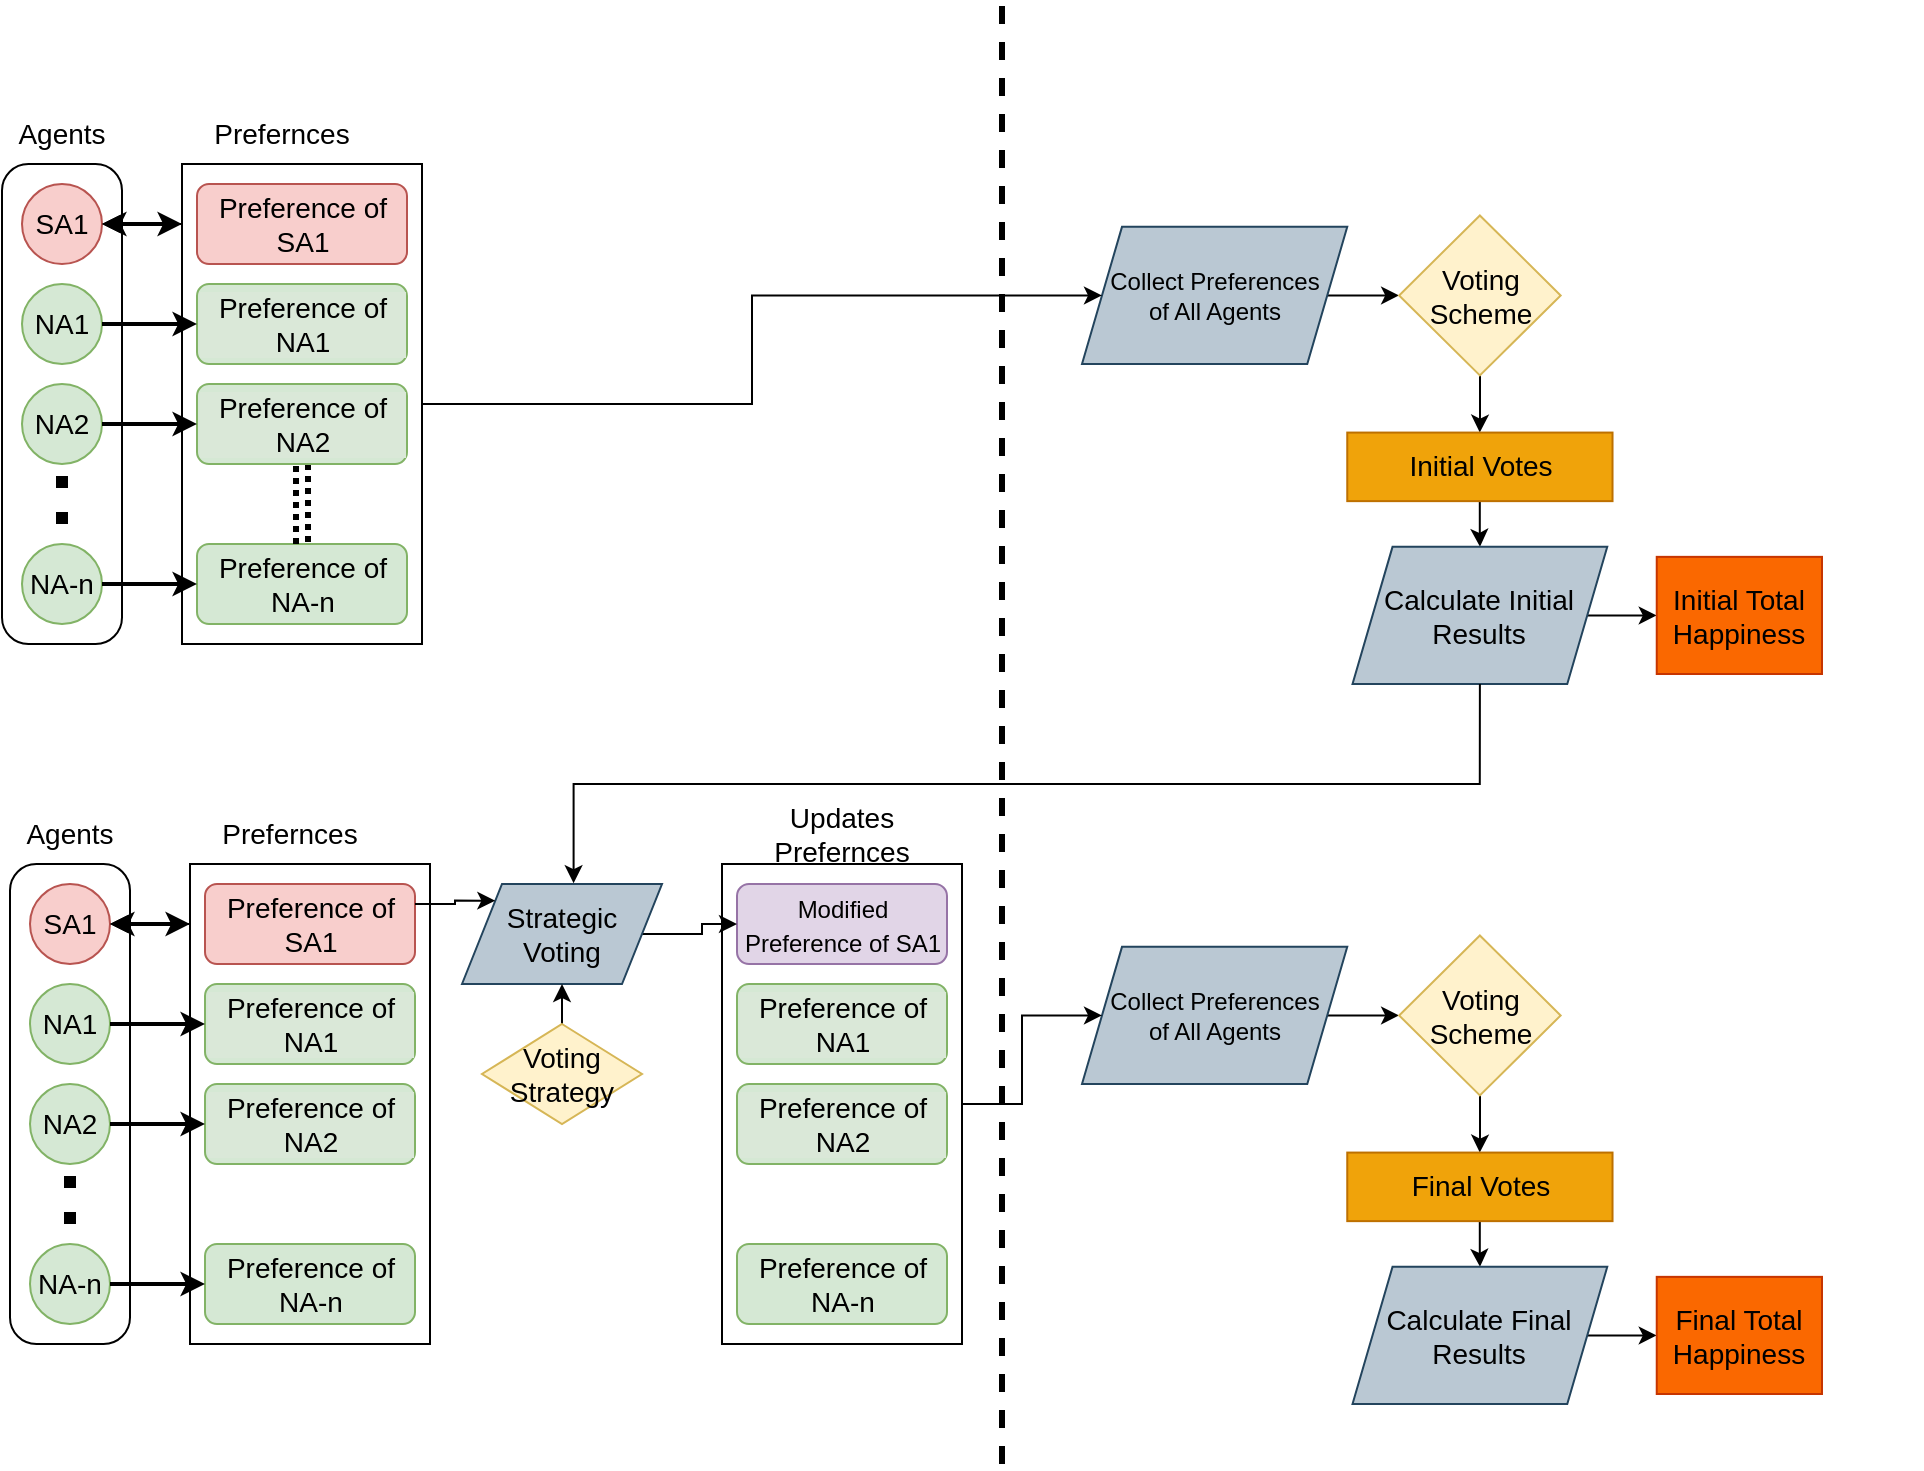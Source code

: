 <mxfile version="24.0.7" type="device">
  <diagram id="C5RBs43oDa-KdzZeNtuy" name="Page-1">
    <mxGraphModel dx="1192" dy="929" grid="1" gridSize="10" guides="1" tooltips="1" connect="1" arrows="1" fold="1" page="1" pageScale="1" pageWidth="827" pageHeight="1169" math="0" shadow="0">
      <root>
        <mxCell id="WIyWlLk6GJQsqaUBKTNV-0" />
        <mxCell id="WIyWlLk6GJQsqaUBKTNV-1" parent="WIyWlLk6GJQsqaUBKTNV-0" />
        <mxCell id="gv6H3Rjc2FnPoGJvlaB8-11" value="" style="group;fontSize=14;" vertex="1" connectable="0" parent="WIyWlLk6GJQsqaUBKTNV-1">
          <mxGeometry x="740" y="340" width="420" height="240" as="geometry" />
        </mxCell>
        <mxCell id="gv6H3Rjc2FnPoGJvlaB8-4" value="" style="edgeStyle=orthogonalEdgeStyle;rounded=0;orthogonalLoop=1;jettySize=auto;html=1;fontSize=14;" edge="1" parent="gv6H3Rjc2FnPoGJvlaB8-11" source="gv6H3Rjc2FnPoGJvlaB8-2" target="gv6H3Rjc2FnPoGJvlaB8-3">
          <mxGeometry relative="1" as="geometry" />
        </mxCell>
        <mxCell id="gv6H3Rjc2FnPoGJvlaB8-2" value="&lt;font style=&quot;font-size: 12px;&quot;&gt;Collect Preferences&lt;/font&gt;&lt;div style=&quot;font-size: 12px;&quot;&gt;&lt;font style=&quot;font-size: 12px;&quot;&gt;of All Agents&lt;/font&gt;&lt;/div&gt;" style="shape=parallelogram;perimeter=parallelogramPerimeter;html=1;fixedSize=1;fontSize=12;fillColor=#bac8d3;strokeColor=#23445d;whiteSpace=wrap;" vertex="1" parent="gv6H3Rjc2FnPoGJvlaB8-11">
          <mxGeometry y="11.429" width="132.632" height="68.571" as="geometry" />
        </mxCell>
        <mxCell id="gv6H3Rjc2FnPoGJvlaB8-6" value="" style="edgeStyle=orthogonalEdgeStyle;rounded=0;orthogonalLoop=1;jettySize=auto;html=1;fontSize=14;" edge="1" parent="gv6H3Rjc2FnPoGJvlaB8-11" source="gv6H3Rjc2FnPoGJvlaB8-3" target="gv6H3Rjc2FnPoGJvlaB8-5">
          <mxGeometry relative="1" as="geometry" />
        </mxCell>
        <mxCell id="gv6H3Rjc2FnPoGJvlaB8-3" value="&lt;font style=&quot;font-size: 14px;&quot;&gt;Voting Scheme&lt;/font&gt;" style="rhombus;whiteSpace=wrap;html=1;fontSize=14;fillColor=#fff2cc;strokeColor=#d6b656;" vertex="1" parent="gv6H3Rjc2FnPoGJvlaB8-11">
          <mxGeometry x="158.55" y="5.71" width="80.79" height="80" as="geometry" />
        </mxCell>
        <mxCell id="gv6H3Rjc2FnPoGJvlaB8-8" value="" style="edgeStyle=orthogonalEdgeStyle;rounded=0;orthogonalLoop=1;jettySize=auto;html=1;fontSize=14;" edge="1" parent="gv6H3Rjc2FnPoGJvlaB8-11" source="gv6H3Rjc2FnPoGJvlaB8-5" target="gv6H3Rjc2FnPoGJvlaB8-7">
          <mxGeometry relative="1" as="geometry" />
        </mxCell>
        <mxCell id="gv6H3Rjc2FnPoGJvlaB8-5" value="&lt;font style=&quot;font-size: 14px;&quot;&gt;Initial Votes&lt;/font&gt;" style="whiteSpace=wrap;html=1;fontSize=14;fillColor=#f0a30a;strokeColor=#BD7000;fontColor=#000000;" vertex="1" parent="gv6H3Rjc2FnPoGJvlaB8-11">
          <mxGeometry x="132.632" y="114.286" width="132.632" height="34.286" as="geometry" />
        </mxCell>
        <mxCell id="gv6H3Rjc2FnPoGJvlaB8-10" value="" style="edgeStyle=orthogonalEdgeStyle;rounded=0;orthogonalLoop=1;jettySize=auto;html=1;fontSize=14;" edge="1" parent="gv6H3Rjc2FnPoGJvlaB8-11" source="gv6H3Rjc2FnPoGJvlaB8-7" target="gv6H3Rjc2FnPoGJvlaB8-9">
          <mxGeometry relative="1" as="geometry" />
        </mxCell>
        <mxCell id="gv6H3Rjc2FnPoGJvlaB8-7" value="&lt;font style=&quot;font-size: 14px;&quot;&gt;Calculate Initial Results&lt;/font&gt;" style="shape=parallelogram;perimeter=parallelogramPerimeter;whiteSpace=wrap;html=1;fixedSize=1;fontSize=14;fillColor=#bac8d3;strokeColor=#23445d;" vertex="1" parent="gv6H3Rjc2FnPoGJvlaB8-11">
          <mxGeometry x="135.26" y="171.43" width="127.37" height="68.57" as="geometry" />
        </mxCell>
        <mxCell id="gv6H3Rjc2FnPoGJvlaB8-9" value="&lt;font style=&quot;font-size: 14px;&quot;&gt;Initial Total Happiness&lt;/font&gt;" style="whiteSpace=wrap;html=1;fontSize=14;fillColor=#fa6800;fontColor=#000000;strokeColor=#C73500;" vertex="1" parent="gv6H3Rjc2FnPoGJvlaB8-11">
          <mxGeometry x="287.37" y="176.43" width="82.63" height="58.57" as="geometry" />
        </mxCell>
        <mxCell id="gv6H3Rjc2FnPoGJvlaB8-17" value="" style="rounded=1;whiteSpace=wrap;html=1;fontSize=14;arcSize=22;" vertex="1" parent="WIyWlLk6GJQsqaUBKTNV-1">
          <mxGeometry x="200" y="320" width="60" height="240" as="geometry" />
        </mxCell>
        <mxCell id="gv6H3Rjc2FnPoGJvlaB8-12" value="NA1" style="ellipse;whiteSpace=wrap;html=1;aspect=fixed;fillColor=#d5e8d4;strokeColor=#82b366;fontSize=14;" vertex="1" parent="WIyWlLk6GJQsqaUBKTNV-1">
          <mxGeometry x="210" y="380" width="40" height="40" as="geometry" />
        </mxCell>
        <mxCell id="gv6H3Rjc2FnPoGJvlaB8-13" value="NA2" style="ellipse;whiteSpace=wrap;html=1;aspect=fixed;fillColor=#d5e8d4;strokeColor=#82b366;fontSize=14;" vertex="1" parent="WIyWlLk6GJQsqaUBKTNV-1">
          <mxGeometry x="210" y="430" width="40" height="40" as="geometry" />
        </mxCell>
        <mxCell id="gv6H3Rjc2FnPoGJvlaB8-14" value="NA-n" style="ellipse;whiteSpace=wrap;html=1;aspect=fixed;fillColor=#d5e8d4;strokeColor=#82b366;fontSize=14;" vertex="1" parent="WIyWlLk6GJQsqaUBKTNV-1">
          <mxGeometry x="210" y="510" width="40" height="40" as="geometry" />
        </mxCell>
        <mxCell id="gv6H3Rjc2FnPoGJvlaB8-15" value="" style="endArrow=none;dashed=1;html=1;rounded=0;entryX=0.5;entryY=1;entryDx=0;entryDy=0;strokeWidth=6;dashPattern=1 2;fontSize=14;" edge="1" parent="WIyWlLk6GJQsqaUBKTNV-1" target="gv6H3Rjc2FnPoGJvlaB8-13">
          <mxGeometry width="50" height="50" relative="1" as="geometry">
            <mxPoint x="230" y="500" as="sourcePoint" />
            <mxPoint x="470" y="450" as="targetPoint" />
          </mxGeometry>
        </mxCell>
        <mxCell id="gv6H3Rjc2FnPoGJvlaB8-16" value="SA1" style="ellipse;whiteSpace=wrap;html=1;aspect=fixed;fillColor=#f8cecc;strokeColor=#b85450;fontSize=14;" vertex="1" parent="WIyWlLk6GJQsqaUBKTNV-1">
          <mxGeometry x="210" y="330" width="40" height="40" as="geometry" />
        </mxCell>
        <mxCell id="gv6H3Rjc2FnPoGJvlaB8-32" value="" style="edgeStyle=orthogonalEdgeStyle;rounded=0;orthogonalLoop=1;jettySize=auto;html=1;" edge="1" parent="WIyWlLk6GJQsqaUBKTNV-1" source="gv6H3Rjc2FnPoGJvlaB8-21" target="gv6H3Rjc2FnPoGJvlaB8-16">
          <mxGeometry relative="1" as="geometry" />
        </mxCell>
        <mxCell id="gv6H3Rjc2FnPoGJvlaB8-28" value="" style="edgeStyle=orthogonalEdgeStyle;rounded=0;orthogonalLoop=1;jettySize=auto;html=1;dashed=1;shape=link;dashPattern=1 1;strokeWidth=3;fontSize=14;" edge="1" parent="WIyWlLk6GJQsqaUBKTNV-1" target="gv6H3Rjc2FnPoGJvlaB8-24">
          <mxGeometry relative="1" as="geometry">
            <mxPoint x="360" y="470" as="sourcePoint" />
          </mxGeometry>
        </mxCell>
        <mxCell id="gv6H3Rjc2FnPoGJvlaB8-38" value="" style="group" vertex="1" connectable="0" parent="WIyWlLk6GJQsqaUBKTNV-1">
          <mxGeometry x="290" y="320" width="120" height="240" as="geometry" />
        </mxCell>
        <mxCell id="gv6H3Rjc2FnPoGJvlaB8-20" value="" style="rounded=0;whiteSpace=wrap;html=1;fontSize=14;" vertex="1" parent="gv6H3Rjc2FnPoGJvlaB8-38">
          <mxGeometry width="120" height="240" as="geometry" />
        </mxCell>
        <mxCell id="gv6H3Rjc2FnPoGJvlaB8-21" value="&lt;font style=&quot;font-size: 14px;&quot;&gt;Preference of SA1&lt;/font&gt;" style="rounded=1;whiteSpace=wrap;html=1;fillColor=#f8cecc;strokeColor=#b85450;fontSize=14;" vertex="1" parent="gv6H3Rjc2FnPoGJvlaB8-38">
          <mxGeometry x="7.5" y="10" width="105" height="40" as="geometry" />
        </mxCell>
        <mxCell id="gv6H3Rjc2FnPoGJvlaB8-22" value="&lt;span style=&quot;color: rgb(0, 0, 0); font-family: Helvetica; font-size: 14px; font-style: normal; font-variant-ligatures: normal; font-variant-caps: normal; font-weight: 400; letter-spacing: normal; orphans: 2; text-align: center; text-indent: 0px; text-transform: none; widows: 2; word-spacing: 0px; -webkit-text-stroke-width: 0px; white-space: normal; text-decoration-thickness: initial; text-decoration-style: initial; text-decoration-color: initial; float: none; display: inline !important;&quot;&gt;Preference of NA1&lt;/span&gt;" style="rounded=1;whiteSpace=wrap;html=1;fontSize=14;fillColor=#d5e8d4;strokeColor=#82b366;labelBorderColor=none;labelBackgroundColor=#dae8d8;" vertex="1" parent="gv6H3Rjc2FnPoGJvlaB8-38">
          <mxGeometry x="7.5" y="60" width="105" height="40" as="geometry" />
        </mxCell>
        <mxCell id="gv6H3Rjc2FnPoGJvlaB8-24" value="Preference of NA-n" style="rounded=1;whiteSpace=wrap;html=1;fontSize=14;fillColor=#d5e8d4;strokeColor=#82b366;" vertex="1" parent="gv6H3Rjc2FnPoGJvlaB8-38">
          <mxGeometry x="7.5" y="190" width="105" height="40" as="geometry" />
        </mxCell>
        <mxCell id="gv6H3Rjc2FnPoGJvlaB8-72" value="" style="edgeStyle=orthogonalEdgeStyle;rounded=0;orthogonalLoop=1;jettySize=auto;html=1;shape=link;dashed=1;dashPattern=1 1;strokeWidth=3;" edge="1" parent="gv6H3Rjc2FnPoGJvlaB8-38" source="gv6H3Rjc2FnPoGJvlaB8-29" target="gv6H3Rjc2FnPoGJvlaB8-24">
          <mxGeometry relative="1" as="geometry" />
        </mxCell>
        <mxCell id="gv6H3Rjc2FnPoGJvlaB8-29" value="&lt;span style=&quot;color: rgb(0, 0, 0); font-family: Helvetica; font-size: 14px; font-style: normal; font-variant-ligatures: normal; font-variant-caps: normal; font-weight: 400; letter-spacing: normal; orphans: 2; text-align: center; text-indent: 0px; text-transform: none; widows: 2; word-spacing: 0px; -webkit-text-stroke-width: 0px; white-space: normal; text-decoration-thickness: initial; text-decoration-style: initial; text-decoration-color: initial; float: none; display: inline !important;&quot;&gt;Preference of NA2&lt;/span&gt;" style="rounded=1;whiteSpace=wrap;html=1;fontSize=14;fillColor=#d5e8d4;strokeColor=#82b366;labelBorderColor=none;labelBackgroundColor=#dae8d8;" vertex="1" parent="gv6H3Rjc2FnPoGJvlaB8-38">
          <mxGeometry x="7.5" y="110" width="105" height="40" as="geometry" />
        </mxCell>
        <mxCell id="gv6H3Rjc2FnPoGJvlaB8-39" value="Prefernces" style="text;html=1;align=center;verticalAlign=middle;whiteSpace=wrap;rounded=0;fontSize=14;" vertex="1" parent="WIyWlLk6GJQsqaUBKTNV-1">
          <mxGeometry x="280" y="290" width="120" height="30" as="geometry" />
        </mxCell>
        <mxCell id="gv6H3Rjc2FnPoGJvlaB8-40" value="Agents" style="text;html=1;align=center;verticalAlign=middle;whiteSpace=wrap;rounded=0;fontSize=14;" vertex="1" parent="WIyWlLk6GJQsqaUBKTNV-1">
          <mxGeometry x="200" y="290" width="60" height="30" as="geometry" />
        </mxCell>
        <mxCell id="gv6H3Rjc2FnPoGJvlaB8-34" value="" style="endArrow=classic;html=1;rounded=0;exitX=1;exitY=0.5;exitDx=0;exitDy=0;entryX=0;entryY=0.5;entryDx=0;entryDy=0;strokeWidth=2;" edge="1" parent="WIyWlLk6GJQsqaUBKTNV-1" source="gv6H3Rjc2FnPoGJvlaB8-13" target="gv6H3Rjc2FnPoGJvlaB8-29">
          <mxGeometry width="50" height="50" relative="1" as="geometry">
            <mxPoint x="260" y="410" as="sourcePoint" />
            <mxPoint x="300" y="410" as="targetPoint" />
          </mxGeometry>
        </mxCell>
        <mxCell id="gv6H3Rjc2FnPoGJvlaB8-33" value="" style="endArrow=classic;html=1;rounded=0;exitX=1;exitY=0.5;exitDx=0;exitDy=0;entryX=0;entryY=0.5;entryDx=0;entryDy=0;strokeWidth=2;" edge="1" parent="WIyWlLk6GJQsqaUBKTNV-1" source="gv6H3Rjc2FnPoGJvlaB8-12" target="gv6H3Rjc2FnPoGJvlaB8-22">
          <mxGeometry width="50" height="50" relative="1" as="geometry">
            <mxPoint x="480" y="410" as="sourcePoint" />
            <mxPoint x="530" y="360" as="targetPoint" />
          </mxGeometry>
        </mxCell>
        <mxCell id="gv6H3Rjc2FnPoGJvlaB8-35" value="" style="endArrow=classic;html=1;rounded=0;exitX=1;exitY=0.5;exitDx=0;exitDy=0;entryX=0;entryY=0.5;entryDx=0;entryDy=0;strokeWidth=2;" edge="1" parent="WIyWlLk6GJQsqaUBKTNV-1" source="gv6H3Rjc2FnPoGJvlaB8-14" target="gv6H3Rjc2FnPoGJvlaB8-24">
          <mxGeometry width="50" height="50" relative="1" as="geometry">
            <mxPoint x="270" y="420" as="sourcePoint" />
            <mxPoint x="310" y="420" as="targetPoint" />
          </mxGeometry>
        </mxCell>
        <mxCell id="gv6H3Rjc2FnPoGJvlaB8-31" value="" style="endArrow=classic;startArrow=classic;html=1;rounded=0;strokeWidth=2;" edge="1" parent="WIyWlLk6GJQsqaUBKTNV-1" source="gv6H3Rjc2FnPoGJvlaB8-16">
          <mxGeometry width="50" height="50" relative="1" as="geometry">
            <mxPoint x="480" y="410" as="sourcePoint" />
            <mxPoint x="290" y="350" as="targetPoint" />
          </mxGeometry>
        </mxCell>
        <mxCell id="gv6H3Rjc2FnPoGJvlaB8-61" value="" style="group" vertex="1" connectable="0" parent="WIyWlLk6GJQsqaUBKTNV-1">
          <mxGeometry x="204" y="640" width="210" height="270" as="geometry" />
        </mxCell>
        <mxCell id="gv6H3Rjc2FnPoGJvlaB8-41" value="" style="rounded=1;whiteSpace=wrap;html=1;fontSize=14;arcSize=22;" vertex="1" parent="gv6H3Rjc2FnPoGJvlaB8-61">
          <mxGeometry y="30" width="60" height="240" as="geometry" />
        </mxCell>
        <mxCell id="gv6H3Rjc2FnPoGJvlaB8-42" value="NA1" style="ellipse;whiteSpace=wrap;html=1;aspect=fixed;fillColor=#d5e8d4;strokeColor=#82b366;fontSize=14;" vertex="1" parent="gv6H3Rjc2FnPoGJvlaB8-61">
          <mxGeometry x="10" y="90" width="40" height="40" as="geometry" />
        </mxCell>
        <mxCell id="gv6H3Rjc2FnPoGJvlaB8-43" value="NA2" style="ellipse;whiteSpace=wrap;html=1;aspect=fixed;fillColor=#d5e8d4;strokeColor=#82b366;fontSize=14;" vertex="1" parent="gv6H3Rjc2FnPoGJvlaB8-61">
          <mxGeometry x="10" y="140" width="40" height="40" as="geometry" />
        </mxCell>
        <mxCell id="gv6H3Rjc2FnPoGJvlaB8-44" value="NA-n" style="ellipse;whiteSpace=wrap;html=1;aspect=fixed;fillColor=#d5e8d4;strokeColor=#82b366;fontSize=14;" vertex="1" parent="gv6H3Rjc2FnPoGJvlaB8-61">
          <mxGeometry x="10" y="220" width="40" height="40" as="geometry" />
        </mxCell>
        <mxCell id="gv6H3Rjc2FnPoGJvlaB8-45" value="" style="endArrow=none;dashed=1;html=1;rounded=0;entryX=0.5;entryY=1;entryDx=0;entryDy=0;strokeWidth=6;dashPattern=1 2;fontSize=14;" edge="1" parent="gv6H3Rjc2FnPoGJvlaB8-61" target="gv6H3Rjc2FnPoGJvlaB8-43">
          <mxGeometry width="50" height="50" relative="1" as="geometry">
            <mxPoint x="30" y="210" as="sourcePoint" />
            <mxPoint x="270" y="160" as="targetPoint" />
          </mxGeometry>
        </mxCell>
        <mxCell id="gv6H3Rjc2FnPoGJvlaB8-46" value="SA1" style="ellipse;whiteSpace=wrap;html=1;aspect=fixed;fillColor=#f8cecc;strokeColor=#b85450;fontSize=14;" vertex="1" parent="gv6H3Rjc2FnPoGJvlaB8-61">
          <mxGeometry x="10" y="40" width="40" height="40" as="geometry" />
        </mxCell>
        <mxCell id="gv6H3Rjc2FnPoGJvlaB8-47" value="" style="edgeStyle=orthogonalEdgeStyle;rounded=0;orthogonalLoop=1;jettySize=auto;html=1;" edge="1" parent="gv6H3Rjc2FnPoGJvlaB8-61" source="gv6H3Rjc2FnPoGJvlaB8-51" target="gv6H3Rjc2FnPoGJvlaB8-46">
          <mxGeometry relative="1" as="geometry" />
        </mxCell>
        <mxCell id="gv6H3Rjc2FnPoGJvlaB8-48" value="" style="edgeStyle=orthogonalEdgeStyle;rounded=0;orthogonalLoop=1;jettySize=auto;html=1;dashed=1;shape=link;dashPattern=1 1;strokeWidth=3;fontSize=14;" edge="1" parent="gv6H3Rjc2FnPoGJvlaB8-61" target="gv6H3Rjc2FnPoGJvlaB8-53">
          <mxGeometry relative="1" as="geometry">
            <mxPoint x="160" y="180" as="sourcePoint" />
          </mxGeometry>
        </mxCell>
        <mxCell id="gv6H3Rjc2FnPoGJvlaB8-49" value="" style="group" vertex="1" connectable="0" parent="gv6H3Rjc2FnPoGJvlaB8-61">
          <mxGeometry x="90" y="30" width="120" height="240" as="geometry" />
        </mxCell>
        <mxCell id="gv6H3Rjc2FnPoGJvlaB8-50" value="" style="rounded=0;whiteSpace=wrap;html=1;fontSize=14;" vertex="1" parent="gv6H3Rjc2FnPoGJvlaB8-49">
          <mxGeometry width="120" height="240" as="geometry" />
        </mxCell>
        <mxCell id="gv6H3Rjc2FnPoGJvlaB8-51" value="&lt;font style=&quot;font-size: 14px;&quot;&gt;Preference of SA1&lt;/font&gt;" style="rounded=1;whiteSpace=wrap;html=1;fillColor=#f8cecc;strokeColor=#b85450;fontSize=14;" vertex="1" parent="gv6H3Rjc2FnPoGJvlaB8-49">
          <mxGeometry x="7.5" y="10" width="105" height="40" as="geometry" />
        </mxCell>
        <mxCell id="gv6H3Rjc2FnPoGJvlaB8-52" value="&lt;span style=&quot;color: rgb(0, 0, 0); font-family: Helvetica; font-size: 14px; font-style: normal; font-variant-ligatures: normal; font-variant-caps: normal; font-weight: 400; letter-spacing: normal; orphans: 2; text-align: center; text-indent: 0px; text-transform: none; widows: 2; word-spacing: 0px; -webkit-text-stroke-width: 0px; white-space: normal; text-decoration-thickness: initial; text-decoration-style: initial; text-decoration-color: initial; float: none; display: inline !important;&quot;&gt;Preference of NA1&lt;/span&gt;" style="rounded=1;whiteSpace=wrap;html=1;fontSize=14;fillColor=#d5e8d4;strokeColor=#82b366;labelBorderColor=none;labelBackgroundColor=#dae8d8;" vertex="1" parent="gv6H3Rjc2FnPoGJvlaB8-49">
          <mxGeometry x="7.5" y="60" width="105" height="40" as="geometry" />
        </mxCell>
        <mxCell id="gv6H3Rjc2FnPoGJvlaB8-53" value="Preference of NA-n" style="rounded=1;whiteSpace=wrap;html=1;fontSize=14;fillColor=#d5e8d4;strokeColor=#82b366;" vertex="1" parent="gv6H3Rjc2FnPoGJvlaB8-49">
          <mxGeometry x="7.5" y="190" width="105" height="40" as="geometry" />
        </mxCell>
        <mxCell id="gv6H3Rjc2FnPoGJvlaB8-54" value="&lt;span style=&quot;color: rgb(0, 0, 0); font-family: Helvetica; font-size: 14px; font-style: normal; font-variant-ligatures: normal; font-variant-caps: normal; font-weight: 400; letter-spacing: normal; orphans: 2; text-align: center; text-indent: 0px; text-transform: none; widows: 2; word-spacing: 0px; -webkit-text-stroke-width: 0px; white-space: normal; text-decoration-thickness: initial; text-decoration-style: initial; text-decoration-color: initial; float: none; display: inline !important;&quot;&gt;Preference of NA2&lt;/span&gt;" style="rounded=1;whiteSpace=wrap;html=1;fontSize=14;fillColor=#d5e8d4;strokeColor=#82b366;labelBorderColor=none;labelBackgroundColor=#dae8d8;" vertex="1" parent="gv6H3Rjc2FnPoGJvlaB8-49">
          <mxGeometry x="7.5" y="110" width="105" height="40" as="geometry" />
        </mxCell>
        <mxCell id="gv6H3Rjc2FnPoGJvlaB8-55" value="Prefernces" style="text;html=1;align=center;verticalAlign=middle;whiteSpace=wrap;rounded=0;fontSize=14;" vertex="1" parent="gv6H3Rjc2FnPoGJvlaB8-61">
          <mxGeometry x="80" width="120" height="30" as="geometry" />
        </mxCell>
        <mxCell id="gv6H3Rjc2FnPoGJvlaB8-56" value="Agents" style="text;html=1;align=center;verticalAlign=middle;whiteSpace=wrap;rounded=0;fontSize=14;" vertex="1" parent="gv6H3Rjc2FnPoGJvlaB8-61">
          <mxGeometry width="60" height="30" as="geometry" />
        </mxCell>
        <mxCell id="gv6H3Rjc2FnPoGJvlaB8-57" value="" style="endArrow=classic;html=1;rounded=0;exitX=1;exitY=0.5;exitDx=0;exitDy=0;entryX=0;entryY=0.5;entryDx=0;entryDy=0;strokeWidth=2;" edge="1" parent="gv6H3Rjc2FnPoGJvlaB8-61" source="gv6H3Rjc2FnPoGJvlaB8-43" target="gv6H3Rjc2FnPoGJvlaB8-54">
          <mxGeometry width="50" height="50" relative="1" as="geometry">
            <mxPoint x="60" y="120" as="sourcePoint" />
            <mxPoint x="100" y="120" as="targetPoint" />
          </mxGeometry>
        </mxCell>
        <mxCell id="gv6H3Rjc2FnPoGJvlaB8-58" value="" style="endArrow=classic;html=1;rounded=0;exitX=1;exitY=0.5;exitDx=0;exitDy=0;entryX=0;entryY=0.5;entryDx=0;entryDy=0;strokeWidth=2;" edge="1" parent="gv6H3Rjc2FnPoGJvlaB8-61" source="gv6H3Rjc2FnPoGJvlaB8-42" target="gv6H3Rjc2FnPoGJvlaB8-52">
          <mxGeometry width="50" height="50" relative="1" as="geometry">
            <mxPoint x="280" y="120" as="sourcePoint" />
            <mxPoint x="330" y="70" as="targetPoint" />
          </mxGeometry>
        </mxCell>
        <mxCell id="gv6H3Rjc2FnPoGJvlaB8-59" value="" style="endArrow=classic;html=1;rounded=0;exitX=1;exitY=0.5;exitDx=0;exitDy=0;entryX=0;entryY=0.5;entryDx=0;entryDy=0;strokeWidth=2;" edge="1" parent="gv6H3Rjc2FnPoGJvlaB8-61" source="gv6H3Rjc2FnPoGJvlaB8-44" target="gv6H3Rjc2FnPoGJvlaB8-53">
          <mxGeometry width="50" height="50" relative="1" as="geometry">
            <mxPoint x="70" y="130" as="sourcePoint" />
            <mxPoint x="110" y="130" as="targetPoint" />
          </mxGeometry>
        </mxCell>
        <mxCell id="gv6H3Rjc2FnPoGJvlaB8-60" value="" style="endArrow=classic;startArrow=classic;html=1;rounded=0;strokeWidth=2;" edge="1" parent="gv6H3Rjc2FnPoGJvlaB8-61" source="gv6H3Rjc2FnPoGJvlaB8-46">
          <mxGeometry width="50" height="50" relative="1" as="geometry">
            <mxPoint x="280" y="120" as="sourcePoint" />
            <mxPoint x="90" y="60" as="targetPoint" />
          </mxGeometry>
        </mxCell>
        <mxCell id="gv6H3Rjc2FnPoGJvlaB8-71" value="" style="group" vertex="1" connectable="0" parent="WIyWlLk6GJQsqaUBKTNV-1">
          <mxGeometry x="560" y="670" width="120" height="240" as="geometry" />
        </mxCell>
        <mxCell id="gv6H3Rjc2FnPoGJvlaB8-63" value="" style="edgeStyle=orthogonalEdgeStyle;rounded=0;orthogonalLoop=1;jettySize=auto;html=1;dashed=1;shape=link;dashPattern=1 1;strokeWidth=3;fontSize=14;" edge="1" parent="gv6H3Rjc2FnPoGJvlaB8-71" target="gv6H3Rjc2FnPoGJvlaB8-68">
          <mxGeometry relative="1" as="geometry">
            <mxPoint x="70" y="150" as="sourcePoint" />
          </mxGeometry>
        </mxCell>
        <mxCell id="gv6H3Rjc2FnPoGJvlaB8-64" value="" style="group;fillColor=#e1d5e7;strokeColor=#9673a6;" vertex="1" connectable="0" parent="gv6H3Rjc2FnPoGJvlaB8-71">
          <mxGeometry width="120" height="240" as="geometry" />
        </mxCell>
        <mxCell id="gv6H3Rjc2FnPoGJvlaB8-65" value="" style="rounded=0;whiteSpace=wrap;html=1;fontSize=14;" vertex="1" parent="gv6H3Rjc2FnPoGJvlaB8-64">
          <mxGeometry width="120" height="240" as="geometry" />
        </mxCell>
        <mxCell id="gv6H3Rjc2FnPoGJvlaB8-66" value="&lt;font style=&quot;font-size: 12px;&quot;&gt;Modified Preference of SA1&lt;/font&gt;" style="rounded=1;whiteSpace=wrap;html=1;fillColor=#e1d5e7;strokeColor=#9673a6;fontSize=14;" vertex="1" parent="gv6H3Rjc2FnPoGJvlaB8-64">
          <mxGeometry x="7.5" y="10" width="105" height="40" as="geometry" />
        </mxCell>
        <mxCell id="gv6H3Rjc2FnPoGJvlaB8-67" value="&lt;span style=&quot;color: rgb(0, 0, 0); font-family: Helvetica; font-size: 14px; font-style: normal; font-variant-ligatures: normal; font-variant-caps: normal; font-weight: 400; letter-spacing: normal; orphans: 2; text-align: center; text-indent: 0px; text-transform: none; widows: 2; word-spacing: 0px; -webkit-text-stroke-width: 0px; white-space: normal; text-decoration-thickness: initial; text-decoration-style: initial; text-decoration-color: initial; float: none; display: inline !important;&quot;&gt;Preference of NA1&lt;/span&gt;" style="rounded=1;whiteSpace=wrap;html=1;fontSize=14;fillColor=#d5e8d4;strokeColor=#82b366;labelBorderColor=none;labelBackgroundColor=#dae8d8;" vertex="1" parent="gv6H3Rjc2FnPoGJvlaB8-64">
          <mxGeometry x="7.5" y="60" width="105" height="40" as="geometry" />
        </mxCell>
        <mxCell id="gv6H3Rjc2FnPoGJvlaB8-68" value="Preference of NA-n" style="rounded=1;whiteSpace=wrap;html=1;fontSize=14;fillColor=#d5e8d4;strokeColor=#82b366;" vertex="1" parent="gv6H3Rjc2FnPoGJvlaB8-64">
          <mxGeometry x="7.5" y="190" width="105" height="40" as="geometry" />
        </mxCell>
        <mxCell id="gv6H3Rjc2FnPoGJvlaB8-69" value="&lt;span style=&quot;color: rgb(0, 0, 0); font-family: Helvetica; font-size: 14px; font-style: normal; font-variant-ligatures: normal; font-variant-caps: normal; font-weight: 400; letter-spacing: normal; orphans: 2; text-align: center; text-indent: 0px; text-transform: none; widows: 2; word-spacing: 0px; -webkit-text-stroke-width: 0px; white-space: normal; text-decoration-thickness: initial; text-decoration-style: initial; text-decoration-color: initial; float: none; display: inline !important;&quot;&gt;Preference of NA2&lt;/span&gt;" style="rounded=1;whiteSpace=wrap;html=1;fontSize=14;fillColor=#d5e8d4;strokeColor=#82b366;labelBorderColor=none;labelBackgroundColor=#dae8d8;" vertex="1" parent="gv6H3Rjc2FnPoGJvlaB8-64">
          <mxGeometry x="7.5" y="110" width="105" height="40" as="geometry" />
        </mxCell>
        <mxCell id="gv6H3Rjc2FnPoGJvlaB8-101" style="edgeStyle=orthogonalEdgeStyle;rounded=0;orthogonalLoop=1;jettySize=auto;html=1;exitX=1;exitY=0.5;exitDx=0;exitDy=0;entryX=0;entryY=0.5;entryDx=0;entryDy=0;" edge="1" parent="WIyWlLk6GJQsqaUBKTNV-1" source="gv6H3Rjc2FnPoGJvlaB8-73" target="gv6H3Rjc2FnPoGJvlaB8-66">
          <mxGeometry relative="1" as="geometry" />
        </mxCell>
        <mxCell id="gv6H3Rjc2FnPoGJvlaB8-73" value="Strategic Voting" style="shape=parallelogram;perimeter=parallelogramPerimeter;whiteSpace=wrap;html=1;fixedSize=1;fontSize=14;fillColor=#bac8d3;strokeColor=#23445d;" vertex="1" parent="WIyWlLk6GJQsqaUBKTNV-1">
          <mxGeometry x="430" y="680" width="100" height="50" as="geometry" />
        </mxCell>
        <mxCell id="gv6H3Rjc2FnPoGJvlaB8-78" style="edgeStyle=orthogonalEdgeStyle;rounded=0;orthogonalLoop=1;jettySize=auto;html=1;exitX=0.5;exitY=1;exitDx=0;exitDy=0;entryX=0.558;entryY=-0.008;entryDx=0;entryDy=0;entryPerimeter=0;" edge="1" parent="WIyWlLk6GJQsqaUBKTNV-1" source="gv6H3Rjc2FnPoGJvlaB8-7" target="gv6H3Rjc2FnPoGJvlaB8-73">
          <mxGeometry relative="1" as="geometry" />
        </mxCell>
        <mxCell id="gv6H3Rjc2FnPoGJvlaB8-81" style="edgeStyle=orthogonalEdgeStyle;rounded=0;orthogonalLoop=1;jettySize=auto;html=1;exitX=0.5;exitY=0;exitDx=0;exitDy=0;entryX=0.5;entryY=1;entryDx=0;entryDy=0;" edge="1" parent="WIyWlLk6GJQsqaUBKTNV-1" source="gv6H3Rjc2FnPoGJvlaB8-79" target="gv6H3Rjc2FnPoGJvlaB8-73">
          <mxGeometry relative="1" as="geometry" />
        </mxCell>
        <mxCell id="gv6H3Rjc2FnPoGJvlaB8-79" value="Voting Strategy" style="rhombus;whiteSpace=wrap;html=1;fontSize=14;fillColor=#fff2cc;strokeColor=#d6b656;" vertex="1" parent="WIyWlLk6GJQsqaUBKTNV-1">
          <mxGeometry x="440" y="750" width="80" height="50" as="geometry" />
        </mxCell>
        <mxCell id="gv6H3Rjc2FnPoGJvlaB8-82" value="Updates Prefernces" style="text;html=1;align=center;verticalAlign=middle;whiteSpace=wrap;rounded=0;fontSize=14;" vertex="1" parent="WIyWlLk6GJQsqaUBKTNV-1">
          <mxGeometry x="560" y="640" width="120" height="30" as="geometry" />
        </mxCell>
        <mxCell id="gv6H3Rjc2FnPoGJvlaB8-94" style="edgeStyle=orthogonalEdgeStyle;rounded=0;orthogonalLoop=1;jettySize=auto;html=1;exitX=1;exitY=0.5;exitDx=0;exitDy=0;entryX=0;entryY=0.5;entryDx=0;entryDy=0;" edge="1" parent="WIyWlLk6GJQsqaUBKTNV-1" source="gv6H3Rjc2FnPoGJvlaB8-20" target="gv6H3Rjc2FnPoGJvlaB8-2">
          <mxGeometry relative="1" as="geometry" />
        </mxCell>
        <mxCell id="gv6H3Rjc2FnPoGJvlaB8-104" style="edgeStyle=orthogonalEdgeStyle;rounded=0;orthogonalLoop=1;jettySize=auto;html=1;exitX=1;exitY=0.25;exitDx=0;exitDy=0;entryX=0;entryY=0;entryDx=0;entryDy=0;" edge="1" parent="WIyWlLk6GJQsqaUBKTNV-1" source="gv6H3Rjc2FnPoGJvlaB8-51" target="gv6H3Rjc2FnPoGJvlaB8-73">
          <mxGeometry relative="1" as="geometry" />
        </mxCell>
        <mxCell id="gv6H3Rjc2FnPoGJvlaB8-105" value="" style="group;fontSize=14;" vertex="1" connectable="0" parent="WIyWlLk6GJQsqaUBKTNV-1">
          <mxGeometry x="740" y="700" width="420" height="240" as="geometry" />
        </mxCell>
        <mxCell id="gv6H3Rjc2FnPoGJvlaB8-106" value="" style="edgeStyle=orthogonalEdgeStyle;rounded=0;orthogonalLoop=1;jettySize=auto;html=1;fontSize=14;" edge="1" parent="gv6H3Rjc2FnPoGJvlaB8-105" source="gv6H3Rjc2FnPoGJvlaB8-107" target="gv6H3Rjc2FnPoGJvlaB8-109">
          <mxGeometry relative="1" as="geometry" />
        </mxCell>
        <mxCell id="gv6H3Rjc2FnPoGJvlaB8-107" value="&lt;font style=&quot;font-size: 12px;&quot;&gt;Collect Preferences&lt;/font&gt;&lt;div style=&quot;font-size: 12px;&quot;&gt;&lt;font style=&quot;font-size: 12px;&quot;&gt;of All Agents&lt;/font&gt;&lt;/div&gt;" style="shape=parallelogram;perimeter=parallelogramPerimeter;html=1;fixedSize=1;fontSize=12;fillColor=#bac8d3;strokeColor=#23445d;whiteSpace=wrap;" vertex="1" parent="gv6H3Rjc2FnPoGJvlaB8-105">
          <mxGeometry y="11.429" width="132.632" height="68.571" as="geometry" />
        </mxCell>
        <mxCell id="gv6H3Rjc2FnPoGJvlaB8-108" value="" style="edgeStyle=orthogonalEdgeStyle;rounded=0;orthogonalLoop=1;jettySize=auto;html=1;fontSize=14;" edge="1" parent="gv6H3Rjc2FnPoGJvlaB8-105" source="gv6H3Rjc2FnPoGJvlaB8-109" target="gv6H3Rjc2FnPoGJvlaB8-111">
          <mxGeometry relative="1" as="geometry" />
        </mxCell>
        <mxCell id="gv6H3Rjc2FnPoGJvlaB8-109" value="&lt;font style=&quot;font-size: 14px;&quot;&gt;Voting Scheme&lt;/font&gt;" style="rhombus;whiteSpace=wrap;html=1;fontSize=14;fillColor=#fff2cc;strokeColor=#d6b656;" vertex="1" parent="gv6H3Rjc2FnPoGJvlaB8-105">
          <mxGeometry x="158.55" y="5.71" width="80.79" height="80" as="geometry" />
        </mxCell>
        <mxCell id="gv6H3Rjc2FnPoGJvlaB8-110" value="" style="edgeStyle=orthogonalEdgeStyle;rounded=0;orthogonalLoop=1;jettySize=auto;html=1;fontSize=14;" edge="1" parent="gv6H3Rjc2FnPoGJvlaB8-105" source="gv6H3Rjc2FnPoGJvlaB8-111" target="gv6H3Rjc2FnPoGJvlaB8-113">
          <mxGeometry relative="1" as="geometry" />
        </mxCell>
        <mxCell id="gv6H3Rjc2FnPoGJvlaB8-111" value="&lt;font style=&quot;font-size: 14px;&quot;&gt;Final Votes&lt;/font&gt;" style="whiteSpace=wrap;html=1;fontSize=14;fillColor=#f0a30a;strokeColor=#BD7000;fontColor=#000000;" vertex="1" parent="gv6H3Rjc2FnPoGJvlaB8-105">
          <mxGeometry x="132.632" y="114.286" width="132.632" height="34.286" as="geometry" />
        </mxCell>
        <mxCell id="gv6H3Rjc2FnPoGJvlaB8-112" value="" style="edgeStyle=orthogonalEdgeStyle;rounded=0;orthogonalLoop=1;jettySize=auto;html=1;fontSize=14;" edge="1" parent="gv6H3Rjc2FnPoGJvlaB8-105" source="gv6H3Rjc2FnPoGJvlaB8-113" target="gv6H3Rjc2FnPoGJvlaB8-114">
          <mxGeometry relative="1" as="geometry" />
        </mxCell>
        <mxCell id="gv6H3Rjc2FnPoGJvlaB8-113" value="&lt;font style=&quot;font-size: 14px;&quot;&gt;Calculate Final Results&lt;/font&gt;" style="shape=parallelogram;perimeter=parallelogramPerimeter;whiteSpace=wrap;html=1;fixedSize=1;fontSize=14;fillColor=#bac8d3;strokeColor=#23445d;" vertex="1" parent="gv6H3Rjc2FnPoGJvlaB8-105">
          <mxGeometry x="135.26" y="171.43" width="127.37" height="68.57" as="geometry" />
        </mxCell>
        <mxCell id="gv6H3Rjc2FnPoGJvlaB8-114" value="&lt;font style=&quot;font-size: 14px;&quot;&gt;Final Total Happiness&lt;/font&gt;" style="whiteSpace=wrap;html=1;fontSize=14;fillColor=#fa6800;fontColor=#000000;strokeColor=#C73500;" vertex="1" parent="gv6H3Rjc2FnPoGJvlaB8-105">
          <mxGeometry x="287.37" y="176.43" width="82.63" height="58.57" as="geometry" />
        </mxCell>
        <mxCell id="gv6H3Rjc2FnPoGJvlaB8-115" style="edgeStyle=orthogonalEdgeStyle;rounded=0;orthogonalLoop=1;jettySize=auto;html=1;exitX=1;exitY=0.5;exitDx=0;exitDy=0;entryX=0;entryY=0.5;entryDx=0;entryDy=0;" edge="1" parent="WIyWlLk6GJQsqaUBKTNV-1" source="gv6H3Rjc2FnPoGJvlaB8-65" target="gv6H3Rjc2FnPoGJvlaB8-107">
          <mxGeometry relative="1" as="geometry" />
        </mxCell>
        <mxCell id="gv6H3Rjc2FnPoGJvlaB8-116" value="" style="endArrow=none;dashed=1;html=1;rounded=0;strokeWidth=3;" edge="1" parent="WIyWlLk6GJQsqaUBKTNV-1">
          <mxGeometry width="50" height="50" relative="1" as="geometry">
            <mxPoint x="700" y="970" as="sourcePoint" />
            <mxPoint x="700" y="240" as="targetPoint" />
          </mxGeometry>
        </mxCell>
      </root>
    </mxGraphModel>
  </diagram>
</mxfile>
